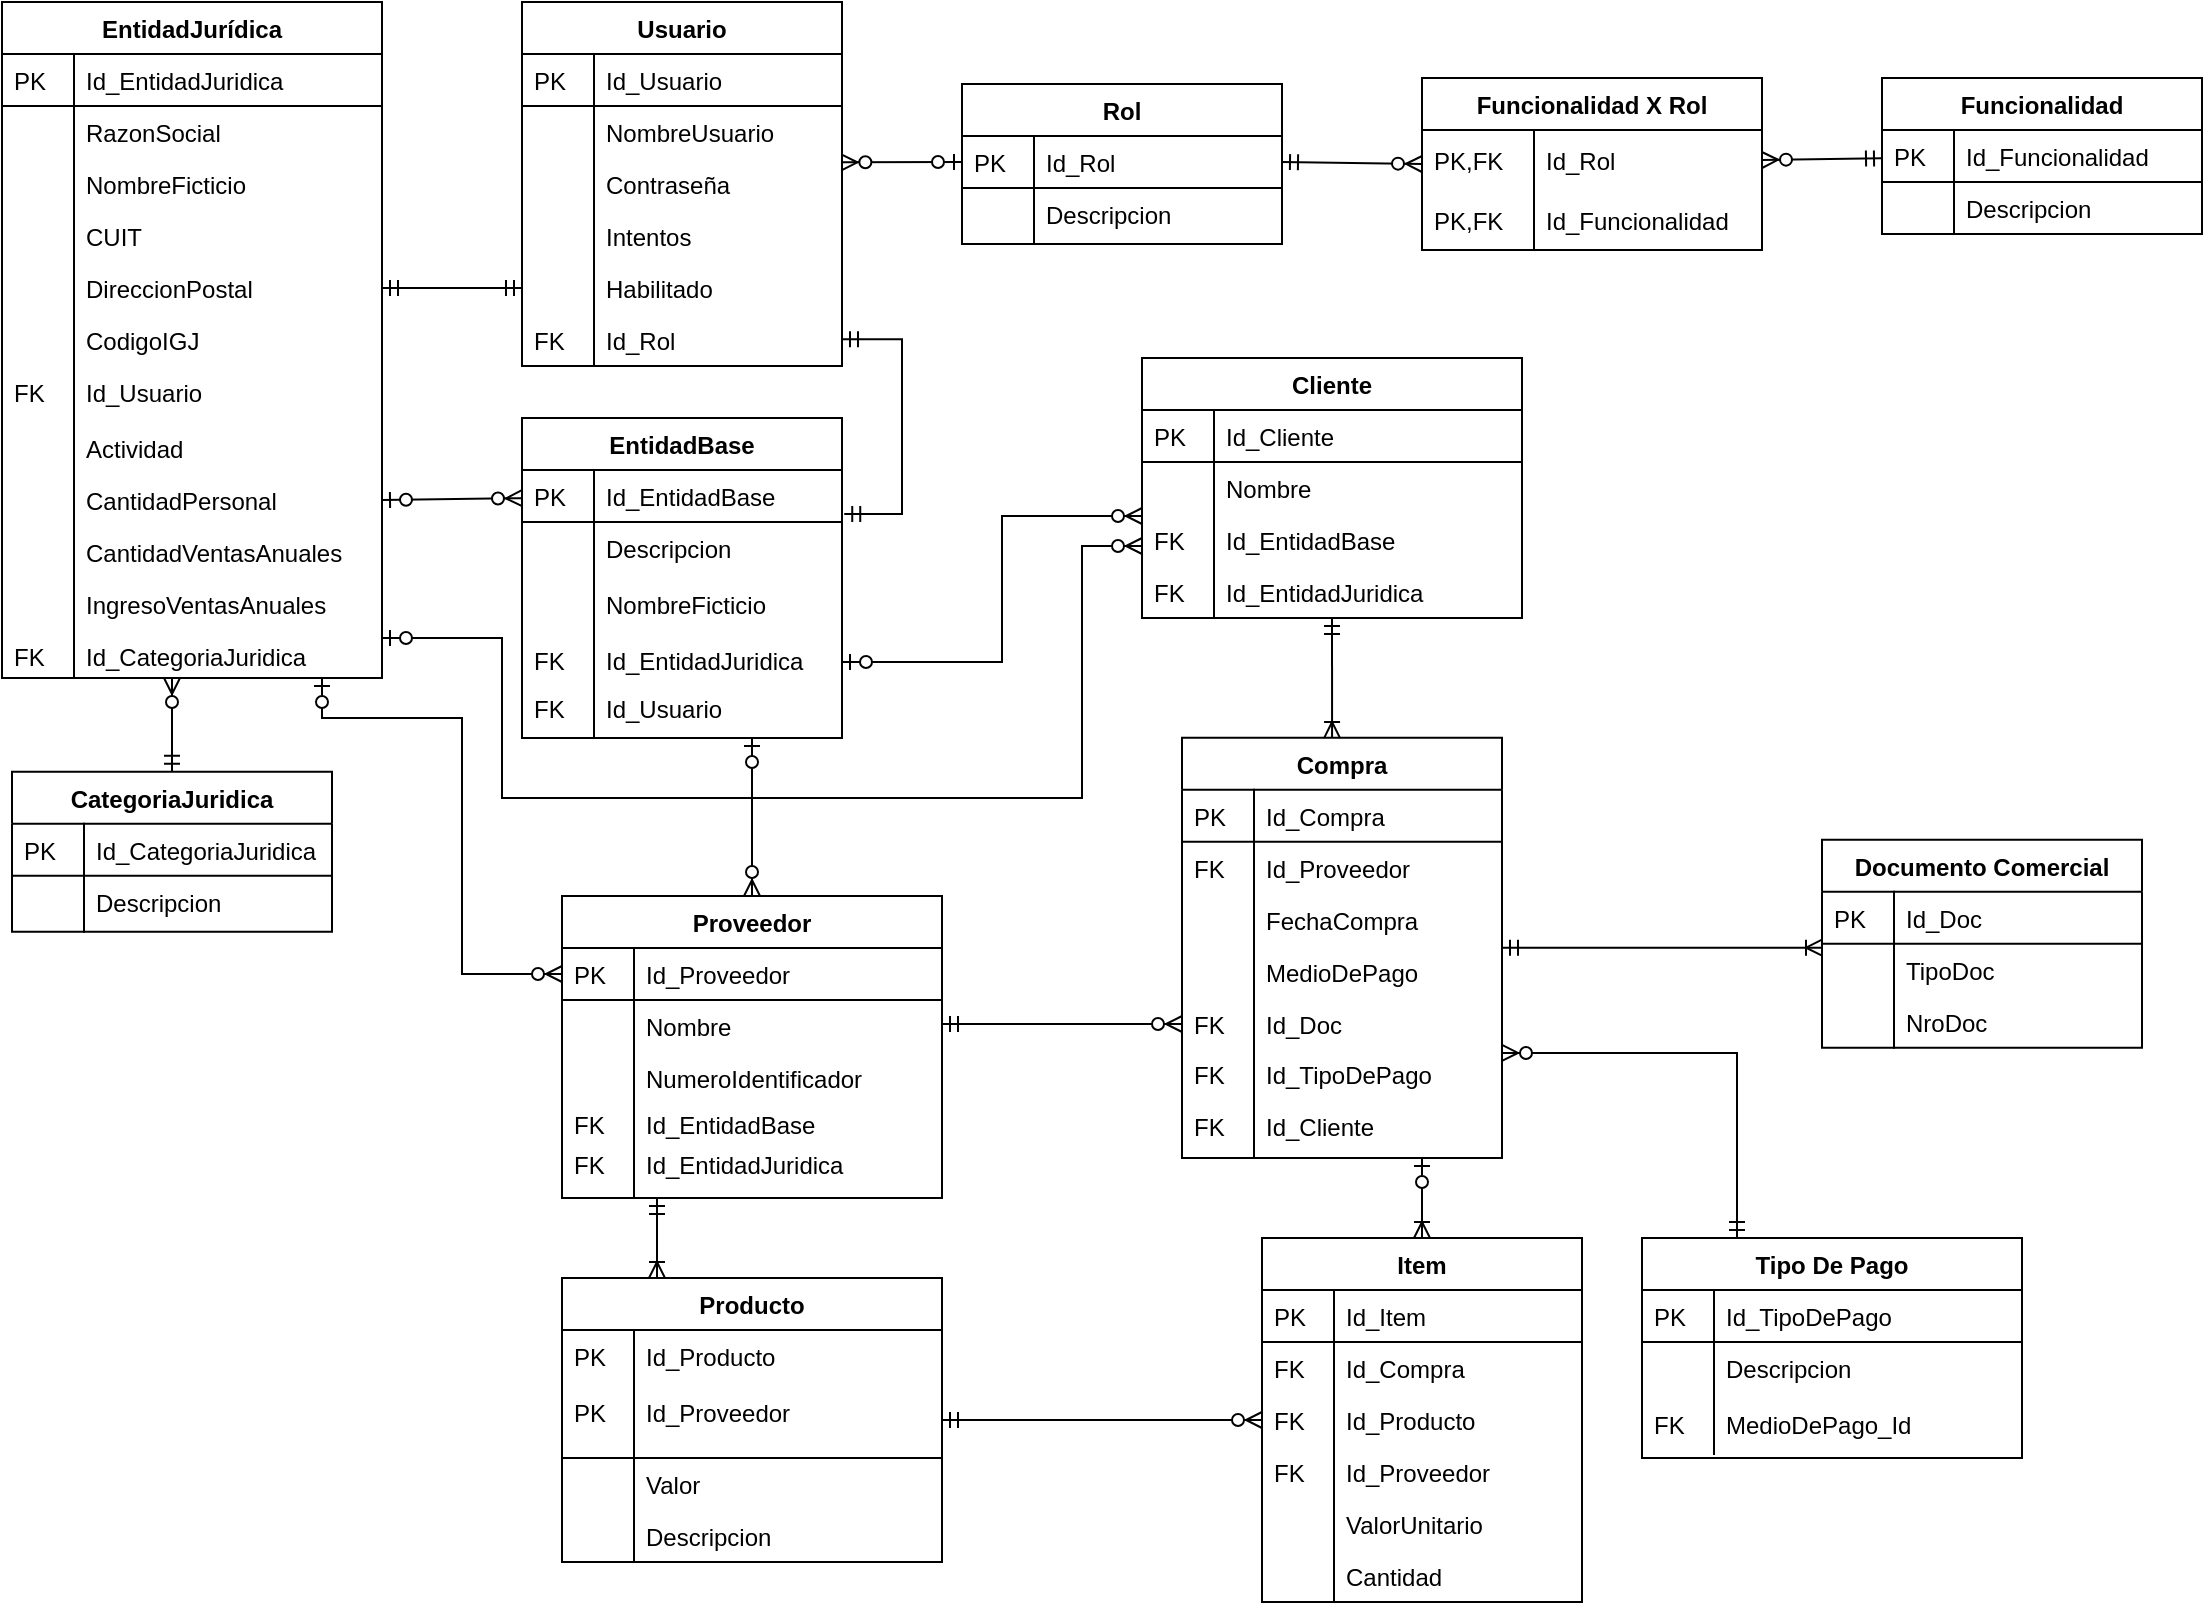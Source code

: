 <mxfile version="12.9.6" type="google"><diagram id="C5RBs43oDa-KdzZeNtuy" name="Page-1"><mxGraphModel dx="868" dy="482" grid="1" gridSize="10" guides="1" tooltips="1" connect="1" arrows="1" fold="1" page="1" pageScale="1" pageWidth="1169" pageHeight="827" math="0" shadow="0"><root><mxCell id="WIyWlLk6GJQsqaUBKTNV-0"/><mxCell id="WIyWlLk6GJQsqaUBKTNV-1" parent="WIyWlLk6GJQsqaUBKTNV-0"/><mxCell id="_6GjruqeIuglgr5425ht-16" style="edgeStyle=orthogonalEdgeStyle;rounded=0;orthogonalLoop=1;jettySize=auto;html=1;exitX=1;exitY=0.5;exitDx=0;exitDy=0;entryX=0;entryY=0.077;entryDx=0;entryDy=0;entryPerimeter=0;endArrow=ERoneToMany;endFill=0;startArrow=ERmandOne;startFill=0;" parent="WIyWlLk6GJQsqaUBKTNV-1" source="_6GjruqeIuglgr5425ht-4" target="zkfFHV4jXpPFQw0GAbJ--61" edge="1"><mxGeometry relative="1" as="geometry"/></mxCell><mxCell id="_6GjruqeIuglgr5425ht-58" style="rounded=0;orthogonalLoop=1;jettySize=auto;html=1;startArrow=ERoneToMany;startFill=0;endArrow=ERzeroToOne;endFill=1;entryX=0.75;entryY=1;entryDx=0;entryDy=0;" parent="WIyWlLk6GJQsqaUBKTNV-1" source="_6GjruqeIuglgr5425ht-43" target="_6GjruqeIuglgr5425ht-4" edge="1"><mxGeometry relative="1" as="geometry"><mxPoint x="445" y="497" as="sourcePoint"/><mxPoint x="810" y="600" as="targetPoint"/></mxGeometry></mxCell><mxCell id="_6GjruqeIuglgr5425ht-97" value="" style="endArrow=ERmandOne;html=1;endFill=0;startArrow=ERoneToMany;startFill=0;entryX=0.25;entryY=1;entryDx=0;entryDy=0;exitX=0.25;exitY=0;exitDx=0;exitDy=0;" parent="WIyWlLk6GJQsqaUBKTNV-1" edge="1" target="_6GjruqeIuglgr5425ht-19" source="_6GjruqeIuglgr5425ht-62"><mxGeometry width="50" height="50" relative="1" as="geometry"><mxPoint x="340" y="710" as="sourcePoint"/><mxPoint x="500" y="590" as="targetPoint"/></mxGeometry></mxCell><mxCell id="_6GjruqeIuglgr5425ht-99" value="" style="endArrow=ERmandOne;html=1;endFill=0;startArrow=ERzeroToMany;startFill=1;" parent="WIyWlLk6GJQsqaUBKTNV-1" source="_6GjruqeIuglgr5425ht-46" target="_6GjruqeIuglgr5425ht-62" edge="1"><mxGeometry width="50" height="50" relative="1" as="geometry"><mxPoint x="565" y="680" as="sourcePoint"/><mxPoint x="615" y="630" as="targetPoint"/></mxGeometry></mxCell><mxCell id="_6GjruqeIuglgr5425ht-146" value="EntidadJurídica" style="swimlane;fontStyle=1;childLayout=stackLayout;horizontal=1;startSize=26;horizontalStack=0;resizeParent=1;resizeLast=0;collapsible=1;marginBottom=0;rounded=0;shadow=0;strokeWidth=1;" parent="WIyWlLk6GJQsqaUBKTNV-1" vertex="1"><mxGeometry x="50" y="12" width="190" height="338" as="geometry"><mxRectangle x="260" y="80" width="160" height="26" as="alternateBounds"/></mxGeometry></mxCell><mxCell id="_6GjruqeIuglgr5425ht-147" value="Id_EntidadJuridica&#10;" style="shape=partialRectangle;top=0;left=0;right=0;bottom=1;align=left;verticalAlign=top;fillColor=none;spacingLeft=40;spacingRight=4;overflow=hidden;rotatable=0;points=[[0,0.5],[1,0.5]];portConstraint=eastwest;dropTarget=0;rounded=0;shadow=0;strokeWidth=1;fontStyle=0" parent="_6GjruqeIuglgr5425ht-146" vertex="1"><mxGeometry y="26" width="190" height="26" as="geometry"/></mxCell><mxCell id="_6GjruqeIuglgr5425ht-148" value="PK" style="shape=partialRectangle;top=0;left=0;bottom=0;fillColor=none;align=left;verticalAlign=top;spacingLeft=4;spacingRight=4;overflow=hidden;rotatable=0;points=[];portConstraint=eastwest;part=1;" parent="_6GjruqeIuglgr5425ht-147" vertex="1" connectable="0"><mxGeometry width="36" height="26" as="geometry"/></mxCell><mxCell id="_6GjruqeIuglgr5425ht-149" value="RazonSocial" style="shape=partialRectangle;top=0;left=0;right=0;bottom=0;align=left;verticalAlign=top;fillColor=none;spacingLeft=40;spacingRight=4;overflow=hidden;rotatable=0;points=[[0,0.5],[1,0.5]];portConstraint=eastwest;dropTarget=0;rounded=0;shadow=0;strokeWidth=1;" parent="_6GjruqeIuglgr5425ht-146" vertex="1"><mxGeometry y="52" width="190" height="26" as="geometry"/></mxCell><mxCell id="_6GjruqeIuglgr5425ht-150" value="" style="shape=partialRectangle;top=0;left=0;bottom=0;fillColor=none;align=left;verticalAlign=top;spacingLeft=4;spacingRight=4;overflow=hidden;rotatable=0;points=[];portConstraint=eastwest;part=1;" parent="_6GjruqeIuglgr5425ht-149" vertex="1" connectable="0"><mxGeometry width="36" height="26" as="geometry"/></mxCell><mxCell id="_6GjruqeIuglgr5425ht-151" value="NombreFicticio" style="shape=partialRectangle;top=0;left=0;right=0;bottom=0;align=left;verticalAlign=top;fillColor=none;spacingLeft=40;spacingRight=4;overflow=hidden;rotatable=0;points=[[0,0.5],[1,0.5]];portConstraint=eastwest;dropTarget=0;rounded=0;shadow=0;strokeWidth=1;" parent="_6GjruqeIuglgr5425ht-146" vertex="1"><mxGeometry y="78" width="190" height="26" as="geometry"/></mxCell><mxCell id="_6GjruqeIuglgr5425ht-152" value="" style="shape=partialRectangle;top=0;left=0;bottom=0;fillColor=none;align=left;verticalAlign=top;spacingLeft=4;spacingRight=4;overflow=hidden;rotatable=0;points=[];portConstraint=eastwest;part=1;" parent="_6GjruqeIuglgr5425ht-151" vertex="1" connectable="0"><mxGeometry width="36" height="26" as="geometry"/></mxCell><mxCell id="_6GjruqeIuglgr5425ht-153" value="CUIT" style="shape=partialRectangle;top=0;left=0;right=0;bottom=0;align=left;verticalAlign=top;fillColor=none;spacingLeft=40;spacingRight=4;overflow=hidden;rotatable=0;points=[[0,0.5],[1,0.5]];portConstraint=eastwest;dropTarget=0;rounded=0;shadow=0;strokeWidth=1;" parent="_6GjruqeIuglgr5425ht-146" vertex="1"><mxGeometry y="104" width="190" height="26" as="geometry"/></mxCell><mxCell id="_6GjruqeIuglgr5425ht-154" value="" style="shape=partialRectangle;top=0;left=0;bottom=0;fillColor=none;align=left;verticalAlign=top;spacingLeft=4;spacingRight=4;overflow=hidden;rotatable=0;points=[];portConstraint=eastwest;part=1;" parent="_6GjruqeIuglgr5425ht-153" vertex="1" connectable="0"><mxGeometry width="36" height="26" as="geometry"/></mxCell><mxCell id="_6GjruqeIuglgr5425ht-155" value="DireccionPostal" style="shape=partialRectangle;top=0;left=0;right=0;bottom=0;align=left;verticalAlign=top;fillColor=none;spacingLeft=40;spacingRight=4;overflow=hidden;rotatable=0;points=[[0,0.5],[1,0.5]];portConstraint=eastwest;dropTarget=0;rounded=0;shadow=0;strokeWidth=1;" parent="_6GjruqeIuglgr5425ht-146" vertex="1"><mxGeometry y="130" width="190" height="26" as="geometry"/></mxCell><mxCell id="_6GjruqeIuglgr5425ht-156" value="" style="shape=partialRectangle;top=0;left=0;bottom=0;fillColor=none;align=left;verticalAlign=top;spacingLeft=4;spacingRight=4;overflow=hidden;rotatable=0;points=[];portConstraint=eastwest;part=1;" parent="_6GjruqeIuglgr5425ht-155" vertex="1" connectable="0"><mxGeometry width="36" height="26" as="geometry"/></mxCell><mxCell id="_6GjruqeIuglgr5425ht-157" value="CodigoIGJ" style="shape=partialRectangle;top=0;left=0;right=0;bottom=0;align=left;verticalAlign=top;fillColor=none;spacingLeft=40;spacingRight=4;overflow=hidden;rotatable=0;points=[[0,0.5],[1,0.5]];portConstraint=eastwest;dropTarget=0;rounded=0;shadow=0;strokeWidth=1;" parent="_6GjruqeIuglgr5425ht-146" vertex="1"><mxGeometry y="156" width="190" height="26" as="geometry"/></mxCell><mxCell id="_6GjruqeIuglgr5425ht-158" value="" style="shape=partialRectangle;top=0;left=0;bottom=0;fillColor=none;align=left;verticalAlign=top;spacingLeft=4;spacingRight=4;overflow=hidden;rotatable=0;points=[];portConstraint=eastwest;part=1;" parent="_6GjruqeIuglgr5425ht-157" vertex="1" connectable="0"><mxGeometry width="36" height="26" as="geometry"/></mxCell><mxCell id="_6GjruqeIuglgr5425ht-206" value="Id_Usuario&#10;" style="shape=partialRectangle;top=0;left=0;right=0;bottom=0;align=left;verticalAlign=top;fillColor=none;spacingLeft=40;spacingRight=4;overflow=hidden;rotatable=0;points=[[0,0.5],[1,0.5]];portConstraint=eastwest;dropTarget=0;rounded=0;shadow=0;strokeWidth=1;" parent="_6GjruqeIuglgr5425ht-146" vertex="1"><mxGeometry y="182" width="190" height="28" as="geometry"/></mxCell><mxCell id="_6GjruqeIuglgr5425ht-207" value="FK" style="shape=partialRectangle;top=0;left=0;bottom=0;fillColor=none;align=left;verticalAlign=top;spacingLeft=4;spacingRight=4;overflow=hidden;rotatable=0;points=[];portConstraint=eastwest;part=1;" parent="_6GjruqeIuglgr5425ht-206" vertex="1" connectable="0"><mxGeometry width="36" height="28" as="geometry"/></mxCell><mxCell id="_6GjruqeIuglgr5425ht-232" value="Actividad" style="shape=partialRectangle;top=0;left=0;right=0;bottom=0;align=left;verticalAlign=top;fillColor=none;spacingLeft=40;spacingRight=4;overflow=hidden;rotatable=0;points=[[0,0.5],[1,0.5]];portConstraint=eastwest;dropTarget=0;rounded=0;shadow=0;strokeWidth=1;" parent="_6GjruqeIuglgr5425ht-146" vertex="1"><mxGeometry y="210" width="190" height="26" as="geometry"/></mxCell><mxCell id="_6GjruqeIuglgr5425ht-233" value="" style="shape=partialRectangle;top=0;left=0;bottom=0;fillColor=none;align=left;verticalAlign=top;spacingLeft=4;spacingRight=4;overflow=hidden;rotatable=0;points=[];portConstraint=eastwest;part=1;" parent="_6GjruqeIuglgr5425ht-232" vertex="1" connectable="0"><mxGeometry width="36" height="26" as="geometry"/></mxCell><mxCell id="_6GjruqeIuglgr5425ht-230" value="CantidadPersonal" style="shape=partialRectangle;top=0;left=0;right=0;bottom=0;align=left;verticalAlign=top;fillColor=none;spacingLeft=40;spacingRight=4;overflow=hidden;rotatable=0;points=[[0,0.5],[1,0.5]];portConstraint=eastwest;dropTarget=0;rounded=0;shadow=0;strokeWidth=1;" parent="_6GjruqeIuglgr5425ht-146" vertex="1"><mxGeometry y="236" width="190" height="26" as="geometry"/></mxCell><mxCell id="_6GjruqeIuglgr5425ht-231" value="" style="shape=partialRectangle;top=0;left=0;bottom=0;fillColor=none;align=left;verticalAlign=top;spacingLeft=4;spacingRight=4;overflow=hidden;rotatable=0;points=[];portConstraint=eastwest;part=1;" parent="_6GjruqeIuglgr5425ht-230" vertex="1" connectable="0"><mxGeometry width="36" height="26" as="geometry"/></mxCell><mxCell id="_6GjruqeIuglgr5425ht-198" value="CantidadVentasAnuales" style="shape=partialRectangle;top=0;left=0;right=0;bottom=0;align=left;verticalAlign=top;fillColor=none;spacingLeft=40;spacingRight=4;overflow=hidden;rotatable=0;points=[[0,0.5],[1,0.5]];portConstraint=eastwest;dropTarget=0;rounded=0;shadow=0;strokeWidth=1;" parent="_6GjruqeIuglgr5425ht-146" vertex="1"><mxGeometry y="262" width="190" height="26" as="geometry"/></mxCell><mxCell id="_6GjruqeIuglgr5425ht-199" value="" style="shape=partialRectangle;top=0;left=0;bottom=0;fillColor=none;align=left;verticalAlign=top;spacingLeft=4;spacingRight=4;overflow=hidden;rotatable=0;points=[];portConstraint=eastwest;part=1;" parent="_6GjruqeIuglgr5425ht-198" vertex="1" connectable="0"><mxGeometry width="36" height="26" as="geometry"/></mxCell><mxCell id="_6GjruqeIuglgr5425ht-180" value="Usuario" style="swimlane;fontStyle=1;childLayout=stackLayout;horizontal=1;startSize=26;horizontalStack=0;resizeParent=1;resizeLast=0;collapsible=1;marginBottom=0;rounded=0;shadow=0;strokeWidth=1;" parent="WIyWlLk6GJQsqaUBKTNV-1" vertex="1"><mxGeometry x="310" y="12" width="160" height="182" as="geometry"><mxRectangle x="260" y="80" width="160" height="26" as="alternateBounds"/></mxGeometry></mxCell><mxCell id="_6GjruqeIuglgr5425ht-181" value="Id_Usuario" style="shape=partialRectangle;top=0;left=0;right=0;bottom=1;align=left;verticalAlign=top;fillColor=none;spacingLeft=40;spacingRight=4;overflow=hidden;rotatable=0;points=[[0,0.5],[1,0.5]];portConstraint=eastwest;dropTarget=0;rounded=0;shadow=0;strokeWidth=1;fontStyle=0" parent="_6GjruqeIuglgr5425ht-180" vertex="1"><mxGeometry y="26" width="160" height="26" as="geometry"/></mxCell><mxCell id="_6GjruqeIuglgr5425ht-182" value="PK" style="shape=partialRectangle;top=0;left=0;bottom=0;fillColor=none;align=left;verticalAlign=top;spacingLeft=4;spacingRight=4;overflow=hidden;rotatable=0;points=[];portConstraint=eastwest;part=1;" parent="_6GjruqeIuglgr5425ht-181" vertex="1" connectable="0"><mxGeometry width="36" height="26" as="geometry"/></mxCell><mxCell id="_6GjruqeIuglgr5425ht-183" value="NombreUsuario" style="shape=partialRectangle;top=0;left=0;right=0;bottom=0;align=left;verticalAlign=top;fillColor=none;spacingLeft=40;spacingRight=4;overflow=hidden;rotatable=0;points=[[0,0.5],[1,0.5]];portConstraint=eastwest;dropTarget=0;rounded=0;shadow=0;strokeWidth=1;" parent="_6GjruqeIuglgr5425ht-180" vertex="1"><mxGeometry y="52" width="160" height="26" as="geometry"/></mxCell><mxCell id="_6GjruqeIuglgr5425ht-184" value="" style="shape=partialRectangle;top=0;left=0;bottom=0;fillColor=none;align=left;verticalAlign=top;spacingLeft=4;spacingRight=4;overflow=hidden;rotatable=0;points=[];portConstraint=eastwest;part=1;" parent="_6GjruqeIuglgr5425ht-183" vertex="1" connectable="0"><mxGeometry width="36" height="26" as="geometry"/></mxCell><mxCell id="_6GjruqeIuglgr5425ht-185" value="Contraseña" style="shape=partialRectangle;top=0;left=0;right=0;bottom=0;align=left;verticalAlign=top;fillColor=none;spacingLeft=40;spacingRight=4;overflow=hidden;rotatable=0;points=[[0,0.5],[1,0.5]];portConstraint=eastwest;dropTarget=0;rounded=0;shadow=0;strokeWidth=1;" parent="_6GjruqeIuglgr5425ht-180" vertex="1"><mxGeometry y="78" width="160" height="26" as="geometry"/></mxCell><mxCell id="_6GjruqeIuglgr5425ht-186" value="" style="shape=partialRectangle;top=0;left=0;bottom=0;fillColor=none;align=left;verticalAlign=top;spacingLeft=4;spacingRight=4;overflow=hidden;rotatable=0;points=[];portConstraint=eastwest;part=1;" parent="_6GjruqeIuglgr5425ht-185" vertex="1" connectable="0"><mxGeometry width="36" height="26" as="geometry"/></mxCell><mxCell id="_6GjruqeIuglgr5425ht-187" value="Intentos" style="shape=partialRectangle;top=0;left=0;right=0;bottom=0;align=left;verticalAlign=top;fillColor=none;spacingLeft=40;spacingRight=4;overflow=hidden;rotatable=0;points=[[0,0.5],[1,0.5]];portConstraint=eastwest;dropTarget=0;rounded=0;shadow=0;strokeWidth=1;" parent="_6GjruqeIuglgr5425ht-180" vertex="1"><mxGeometry y="104" width="160" height="26" as="geometry"/></mxCell><mxCell id="_6GjruqeIuglgr5425ht-188" value="" style="shape=partialRectangle;top=0;left=0;bottom=0;fillColor=none;align=left;verticalAlign=top;spacingLeft=4;spacingRight=4;overflow=hidden;rotatable=0;points=[];portConstraint=eastwest;part=1;" parent="_6GjruqeIuglgr5425ht-187" vertex="1" connectable="0"><mxGeometry width="36" height="26" as="geometry"/></mxCell><mxCell id="_6GjruqeIuglgr5425ht-189" value="Habilitado" style="shape=partialRectangle;top=0;left=0;right=0;bottom=0;align=left;verticalAlign=top;fillColor=none;spacingLeft=40;spacingRight=4;overflow=hidden;rotatable=0;points=[[0,0.5],[1,0.5]];portConstraint=eastwest;dropTarget=0;rounded=0;shadow=0;strokeWidth=1;" parent="_6GjruqeIuglgr5425ht-180" vertex="1"><mxGeometry y="130" width="160" height="26" as="geometry"/></mxCell><mxCell id="_6GjruqeIuglgr5425ht-190" value="" style="shape=partialRectangle;top=0;left=0;bottom=0;fillColor=none;align=left;verticalAlign=top;spacingLeft=4;spacingRight=4;overflow=hidden;rotatable=0;points=[];portConstraint=eastwest;part=1;" parent="_6GjruqeIuglgr5425ht-189" vertex="1" connectable="0"><mxGeometry width="36" height="26" as="geometry"/></mxCell><mxCell id="_6GjruqeIuglgr5425ht-243" value="Id_Rol" style="shape=partialRectangle;top=0;left=0;right=0;bottom=0;align=left;verticalAlign=top;fillColor=none;spacingLeft=40;spacingRight=4;overflow=hidden;rotatable=0;points=[[0,0.5],[1,0.5]];portConstraint=eastwest;dropTarget=0;rounded=0;shadow=0;strokeWidth=1;" parent="_6GjruqeIuglgr5425ht-180" vertex="1"><mxGeometry y="156" width="160" height="26" as="geometry"/></mxCell><mxCell id="_6GjruqeIuglgr5425ht-244" value="FK" style="shape=partialRectangle;top=0;left=0;bottom=0;fillColor=none;align=left;verticalAlign=top;spacingLeft=4;spacingRight=4;overflow=hidden;rotatable=0;points=[];portConstraint=eastwest;part=1;" parent="_6GjruqeIuglgr5425ht-243" vertex="1" connectable="0"><mxGeometry width="36" height="26" as="geometry"/></mxCell><mxCell id="_6GjruqeIuglgr5425ht-191" value="Rol" style="swimlane;fontStyle=1;childLayout=stackLayout;horizontal=1;startSize=26;horizontalStack=0;resizeParent=1;resizeLast=0;collapsible=1;marginBottom=0;rounded=0;shadow=0;strokeWidth=1;" parent="WIyWlLk6GJQsqaUBKTNV-1" vertex="1"><mxGeometry x="530" y="53" width="160" height="80" as="geometry"><mxRectangle x="260" y="80" width="160" height="26" as="alternateBounds"/></mxGeometry></mxCell><mxCell id="_6GjruqeIuglgr5425ht-192" value="Id_Rol" style="shape=partialRectangle;top=0;left=0;right=0;bottom=1;align=left;verticalAlign=top;fillColor=none;spacingLeft=40;spacingRight=4;overflow=hidden;rotatable=0;points=[[0,0.5],[1,0.5]];portConstraint=eastwest;dropTarget=0;rounded=0;shadow=0;strokeWidth=1;fontStyle=0" parent="_6GjruqeIuglgr5425ht-191" vertex="1"><mxGeometry y="26" width="160" height="26" as="geometry"/></mxCell><mxCell id="_6GjruqeIuglgr5425ht-193" value="PK" style="shape=partialRectangle;top=0;left=0;bottom=0;fillColor=none;align=left;verticalAlign=top;spacingLeft=4;spacingRight=4;overflow=hidden;rotatable=0;points=[];portConstraint=eastwest;part=1;" parent="_6GjruqeIuglgr5425ht-192" vertex="1" connectable="0"><mxGeometry width="36" height="26" as="geometry"/></mxCell><mxCell id="_6GjruqeIuglgr5425ht-194" value="Descripcion" style="shape=partialRectangle;top=0;left=0;right=0;bottom=0;align=left;verticalAlign=top;fillColor=none;spacingLeft=40;spacingRight=4;overflow=hidden;rotatable=0;points=[[0,0.5],[1,0.5]];portConstraint=eastwest;dropTarget=0;rounded=0;shadow=0;strokeWidth=1;" parent="_6GjruqeIuglgr5425ht-191" vertex="1"><mxGeometry y="52" width="160" height="28" as="geometry"/></mxCell><mxCell id="_6GjruqeIuglgr5425ht-195" value="" style="shape=partialRectangle;top=0;left=0;bottom=0;fillColor=none;align=left;verticalAlign=top;spacingLeft=4;spacingRight=4;overflow=hidden;rotatable=0;points=[];portConstraint=eastwest;part=1;" parent="_6GjruqeIuglgr5425ht-194" vertex="1" connectable="0"><mxGeometry width="36" height="28" as="geometry"/></mxCell><mxCell id="O4IT76FKAfASse-jDnpX-39" value="Cliente" style="swimlane;fontStyle=1;childLayout=stackLayout;horizontal=1;startSize=26;horizontalStack=0;resizeParent=1;resizeLast=0;collapsible=1;marginBottom=0;rounded=0;shadow=0;strokeWidth=1;" vertex="1" parent="WIyWlLk6GJQsqaUBKTNV-1"><mxGeometry x="620" y="190" width="190" height="130" as="geometry"><mxRectangle x="260" y="80" width="160" height="26" as="alternateBounds"/></mxGeometry></mxCell><mxCell id="O4IT76FKAfASse-jDnpX-40" value="Id_Cliente&#10;" style="shape=partialRectangle;top=0;left=0;right=0;bottom=1;align=left;verticalAlign=top;fillColor=none;spacingLeft=40;spacingRight=4;overflow=hidden;rotatable=0;points=[[0,0.5],[1,0.5]];portConstraint=eastwest;dropTarget=0;rounded=0;shadow=0;strokeWidth=1;fontStyle=0" vertex="1" parent="O4IT76FKAfASse-jDnpX-39"><mxGeometry y="26" width="190" height="26" as="geometry"/></mxCell><mxCell id="O4IT76FKAfASse-jDnpX-41" value="PK" style="shape=partialRectangle;top=0;left=0;bottom=0;fillColor=none;align=left;verticalAlign=top;spacingLeft=4;spacingRight=4;overflow=hidden;rotatable=0;points=[];portConstraint=eastwest;part=1;" vertex="1" connectable="0" parent="O4IT76FKAfASse-jDnpX-40"><mxGeometry width="36" height="26" as="geometry"/></mxCell><mxCell id="O4IT76FKAfASse-jDnpX-42" value="Nombre" style="shape=partialRectangle;top=0;left=0;right=0;bottom=0;align=left;verticalAlign=top;fillColor=none;spacingLeft=40;spacingRight=4;overflow=hidden;rotatable=0;points=[[0,0.5],[1,0.5]];portConstraint=eastwest;dropTarget=0;rounded=0;shadow=0;strokeWidth=1;" vertex="1" parent="O4IT76FKAfASse-jDnpX-39"><mxGeometry y="52" width="190" height="26" as="geometry"/></mxCell><mxCell id="O4IT76FKAfASse-jDnpX-43" value="" style="shape=partialRectangle;top=0;left=0;bottom=0;fillColor=none;align=left;verticalAlign=top;spacingLeft=4;spacingRight=4;overflow=hidden;rotatable=0;points=[];portConstraint=eastwest;part=1;" vertex="1" connectable="0" parent="O4IT76FKAfASse-jDnpX-42"><mxGeometry width="36" height="26" as="geometry"/></mxCell><mxCell id="_6GjruqeIuglgr5425ht-127" value="Id_TipoDePago" style="shape=partialRectangle;top=0;left=0;right=0;bottom=0;align=left;verticalAlign=top;fillColor=none;spacingLeft=40;spacingRight=4;overflow=hidden;rotatable=0;points=[[0,0.5],[1,0.5]];portConstraint=eastwest;dropTarget=0;rounded=0;shadow=0;strokeWidth=1;" parent="WIyWlLk6GJQsqaUBKTNV-1" vertex="1"><mxGeometry x="640" y="534.84" width="160" height="26" as="geometry"/></mxCell><mxCell id="_6GjruqeIuglgr5425ht-128" value="FK" style="shape=partialRectangle;top=0;left=0;bottom=0;fillColor=none;align=left;verticalAlign=top;spacingLeft=4;spacingRight=4;overflow=hidden;rotatable=0;points=[];portConstraint=eastwest;part=1;" parent="_6GjruqeIuglgr5425ht-127" vertex="1" connectable="0"><mxGeometry width="36" height="26" as="geometry"/></mxCell><mxCell id="_6GjruqeIuglgr5425ht-250" value="Funcionalidad X Rol" style="swimlane;fontStyle=1;childLayout=stackLayout;horizontal=1;startSize=26;horizontalStack=0;resizeParent=1;resizeParentMax=0;resizeLast=0;collapsible=1;marginBottom=0;swimlaneFillColor=#ffffff;align=center;fontSize=12;" parent="WIyWlLk6GJQsqaUBKTNV-1" vertex="1"><mxGeometry x="760" y="50" width="170" height="86" as="geometry"/></mxCell><mxCell id="_6GjruqeIuglgr5425ht-251" value="Id_Rol" style="shape=partialRectangle;top=0;left=0;right=0;bottom=0;align=left;verticalAlign=middle;fillColor=none;spacingLeft=60;spacingRight=4;overflow=hidden;rotatable=0;points=[[0,0.5],[1,0.5]];portConstraint=eastwest;dropTarget=0;fontStyle=0;fontSize=12;" parent="_6GjruqeIuglgr5425ht-250" vertex="1"><mxGeometry y="26" width="170" height="30" as="geometry"/></mxCell><mxCell id="_6GjruqeIuglgr5425ht-252" value="PK,FK" style="shape=partialRectangle;fontStyle=0;top=0;left=0;bottom=0;fillColor=none;align=left;verticalAlign=middle;spacingLeft=4;spacingRight=4;overflow=hidden;rotatable=0;points=[];portConstraint=eastwest;part=1;fontSize=12;" parent="_6GjruqeIuglgr5425ht-251" vertex="1" connectable="0"><mxGeometry width="56" height="30" as="geometry"/></mxCell><mxCell id="_6GjruqeIuglgr5425ht-253" value="Id_Funcionalidad" style="shape=partialRectangle;top=0;left=0;right=0;bottom=1;align=left;verticalAlign=middle;fillColor=none;spacingLeft=60;spacingRight=4;overflow=hidden;rotatable=0;points=[[0,0.5],[1,0.5]];portConstraint=eastwest;dropTarget=0;fontStyle=0;fontSize=12;" parent="_6GjruqeIuglgr5425ht-250" vertex="1"><mxGeometry y="56" width="170" height="30" as="geometry"/></mxCell><mxCell id="_6GjruqeIuglgr5425ht-254" value="PK,FK" style="shape=partialRectangle;fontStyle=0;top=0;left=0;bottom=0;fillColor=none;align=left;verticalAlign=middle;spacingLeft=4;spacingRight=4;overflow=hidden;rotatable=0;points=[];portConstraint=eastwest;part=1;fontSize=12;" parent="_6GjruqeIuglgr5425ht-253" vertex="1" connectable="0"><mxGeometry width="56" height="30" as="geometry"/></mxCell><mxCell id="_6GjruqeIuglgr5425ht-237" value="Funcionalidad" style="swimlane;fontStyle=1;childLayout=stackLayout;horizontal=1;startSize=26;horizontalStack=0;resizeParent=1;resizeLast=0;collapsible=1;marginBottom=0;rounded=0;shadow=0;strokeWidth=1;" parent="WIyWlLk6GJQsqaUBKTNV-1" vertex="1"><mxGeometry x="990" y="50" width="160" height="78" as="geometry"><mxRectangle x="970" y="60" width="160" height="26" as="alternateBounds"/></mxGeometry></mxCell><mxCell id="_6GjruqeIuglgr5425ht-238" value="Id_Funcionalidad" style="shape=partialRectangle;top=0;left=0;right=0;bottom=1;align=left;verticalAlign=top;fillColor=none;spacingLeft=40;spacingRight=4;overflow=hidden;rotatable=0;points=[[0,0.5],[1,0.5]];portConstraint=eastwest;dropTarget=0;rounded=0;shadow=0;strokeWidth=1;fontStyle=0" parent="_6GjruqeIuglgr5425ht-237" vertex="1"><mxGeometry y="26" width="160" height="26" as="geometry"/></mxCell><mxCell id="_6GjruqeIuglgr5425ht-239" value="PK" style="shape=partialRectangle;top=0;left=0;bottom=0;fillColor=none;align=left;verticalAlign=top;spacingLeft=4;spacingRight=4;overflow=hidden;rotatable=0;points=[];portConstraint=eastwest;part=1;" parent="_6GjruqeIuglgr5425ht-238" vertex="1" connectable="0"><mxGeometry width="36" height="26" as="geometry"/></mxCell><mxCell id="_6GjruqeIuglgr5425ht-240" value="Descripcion" style="shape=partialRectangle;top=0;left=0;right=0;bottom=0;align=left;verticalAlign=top;fillColor=none;spacingLeft=40;spacingRight=4;overflow=hidden;rotatable=0;points=[[0,0.5],[1,0.5]];portConstraint=eastwest;dropTarget=0;rounded=0;shadow=0;strokeWidth=1;" parent="_6GjruqeIuglgr5425ht-237" vertex="1"><mxGeometry y="52" width="160" height="26" as="geometry"/></mxCell><mxCell id="_6GjruqeIuglgr5425ht-241" value="" style="shape=partialRectangle;top=0;left=0;bottom=0;fillColor=none;align=left;verticalAlign=top;spacingLeft=4;spacingRight=4;overflow=hidden;rotatable=0;points=[];portConstraint=eastwest;part=1;" parent="_6GjruqeIuglgr5425ht-240" vertex="1" connectable="0"><mxGeometry width="36" height="26" as="geometry"/></mxCell><mxCell id="_6GjruqeIuglgr5425ht-208" value="" style="endArrow=ERmandOne;html=1;rounded=0;entryX=0;entryY=0.5;entryDx=0;entryDy=0;endFill=0;startArrow=ERmandOne;startFill=0;" parent="WIyWlLk6GJQsqaUBKTNV-1" source="_6GjruqeIuglgr5425ht-155" target="_6GjruqeIuglgr5425ht-189" edge="1"><mxGeometry relative="1" as="geometry"><mxPoint x="170" y="140" as="sourcePoint"/><mxPoint x="330" y="140" as="targetPoint"/></mxGeometry></mxCell><mxCell id="_6GjruqeIuglgr5425ht-242" style="rounded=0;orthogonalLoop=1;jettySize=auto;html=1;exitX=0.998;exitY=0.083;exitDx=0;exitDy=0;startArrow=ERzeroToMany;startFill=1;endArrow=ERzeroToOne;endFill=1;entryX=0;entryY=0.5;entryDx=0;entryDy=0;exitPerimeter=0;" parent="WIyWlLk6GJQsqaUBKTNV-1" source="_6GjruqeIuglgr5425ht-185" target="_6GjruqeIuglgr5425ht-192" edge="1"><mxGeometry relative="1" as="geometry"><mxPoint x="580" y="103" as="targetPoint"/></mxGeometry></mxCell><mxCell id="_6GjruqeIuglgr5425ht-257" value="" style="endArrow=ERzeroToMany;html=1;rounded=0;fontSize=12;exitX=1;exitY=0.5;exitDx=0;exitDy=0;entryX=0;entryY=0.5;entryDx=0;entryDy=0;endFill=1;startArrow=ERmandOne;startFill=0;" parent="WIyWlLk6GJQsqaUBKTNV-1" source="_6GjruqeIuglgr5425ht-192" target="_6GjruqeIuglgr5425ht-250" edge="1"><mxGeometry relative="1" as="geometry"><mxPoint x="670" y="150" as="sourcePoint"/><mxPoint x="830" y="150" as="targetPoint"/></mxGeometry></mxCell><mxCell id="_6GjruqeIuglgr5425ht-258" value="" style="endArrow=ERzeroToMany;html=1;rounded=0;fontSize=12;entryX=1;entryY=0.5;entryDx=0;entryDy=0;endFill=1;startArrow=ERmandOne;startFill=0;" parent="WIyWlLk6GJQsqaUBKTNV-1" source="_6GjruqeIuglgr5425ht-238" target="_6GjruqeIuglgr5425ht-251" edge="1"><mxGeometry relative="1" as="geometry"><mxPoint x="700" y="102" as="sourcePoint"/><mxPoint x="770" y="103" as="targetPoint"/></mxGeometry></mxCell><mxCell id="_6GjruqeIuglgr5425ht-259" value="Id_Cliente" style="shape=partialRectangle;top=0;left=0;right=0;bottom=0;align=left;verticalAlign=top;fillColor=none;spacingLeft=40;spacingRight=4;overflow=hidden;rotatable=0;points=[[0,0.5],[1,0.5]];portConstraint=eastwest;dropTarget=0;rounded=0;shadow=0;strokeWidth=1;" parent="WIyWlLk6GJQsqaUBKTNV-1" vertex="1"><mxGeometry x="640" y="560.84" width="160" height="29.16" as="geometry"/></mxCell><mxCell id="_6GjruqeIuglgr5425ht-260" value="FK" style="shape=partialRectangle;top=0;left=0;bottom=0;fillColor=none;align=left;verticalAlign=top;spacingLeft=4;spacingRight=4;overflow=hidden;rotatable=0;points=[];portConstraint=eastwest;part=1;" parent="_6GjruqeIuglgr5425ht-259" vertex="1" connectable="0"><mxGeometry width="36" height="29.16" as="geometry"/></mxCell><mxCell id="4kYs0V12_Q5wVsvB1v7x-1" style="edgeStyle=orthogonalEdgeStyle;rounded=0;orthogonalLoop=1;jettySize=auto;html=1;endArrow=ERzeroToMany;endFill=1;startArrow=ERmandOne;startFill=0;" parent="WIyWlLk6GJQsqaUBKTNV-1" source="_6GjruqeIuglgr5425ht-19" edge="1" target="_6GjruqeIuglgr5425ht-30"><mxGeometry relative="1" as="geometry"><mxPoint x="720" y="590" as="targetPoint"/><Array as="points"><mxPoint x="600" y="523"/><mxPoint x="600" y="523"/></Array></mxGeometry></mxCell><mxCell id="4kYs0V12_Q5wVsvB1v7x-3" value="IngresoVentasAnuales" style="shape=partialRectangle;top=0;left=0;right=0;bottom=0;align=left;verticalAlign=top;fillColor=none;spacingLeft=40;spacingRight=4;overflow=hidden;rotatable=0;points=[[0,0.5],[1,0.5]];portConstraint=eastwest;dropTarget=0;rounded=0;shadow=0;strokeWidth=1;" parent="WIyWlLk6GJQsqaUBKTNV-1" vertex="1"><mxGeometry x="50" y="300" width="190" height="26" as="geometry"/></mxCell><mxCell id="4kYs0V12_Q5wVsvB1v7x-4" value="" style="shape=partialRectangle;top=0;left=0;bottom=0;fillColor=none;align=left;verticalAlign=top;spacingLeft=4;spacingRight=4;overflow=hidden;rotatable=0;points=[];portConstraint=eastwest;part=1;" parent="4kYs0V12_Q5wVsvB1v7x-3" vertex="1" connectable="0"><mxGeometry width="36" height="26" as="geometry"/></mxCell><mxCell id="4kYs0V12_Q5wVsvB1v7x-16" value="Id_CategoriaJuridica" style="shape=partialRectangle;top=0;left=0;right=0;bottom=0;align=left;verticalAlign=top;fillColor=none;spacingLeft=40;spacingRight=4;overflow=hidden;rotatable=0;points=[[0,0.5],[1,0.5]];portConstraint=eastwest;dropTarget=0;rounded=0;shadow=0;strokeWidth=1;" parent="WIyWlLk6GJQsqaUBKTNV-1" vertex="1"><mxGeometry x="50" y="326" width="170" height="24" as="geometry"/></mxCell><mxCell id="4kYs0V12_Q5wVsvB1v7x-17" value="FK" style="shape=partialRectangle;top=0;left=0;bottom=0;fillColor=none;align=left;verticalAlign=top;spacingLeft=4;spacingRight=4;overflow=hidden;rotatable=0;points=[];portConstraint=eastwest;part=1;" parent="4kYs0V12_Q5wVsvB1v7x-16" vertex="1" connectable="0"><mxGeometry width="36" height="24" as="geometry"/></mxCell><mxCell id="O4IT76FKAfASse-jDnpX-6" value="EntidadBase" style="swimlane;fontStyle=1;childLayout=stackLayout;horizontal=1;startSize=26;horizontalStack=0;resizeParent=1;resizeLast=0;collapsible=1;marginBottom=0;rounded=0;shadow=0;strokeWidth=1;" vertex="1" parent="WIyWlLk6GJQsqaUBKTNV-1"><mxGeometry x="310" y="220" width="160" height="160" as="geometry"><mxRectangle x="260" y="80" width="160" height="26" as="alternateBounds"/></mxGeometry></mxCell><mxCell id="O4IT76FKAfASse-jDnpX-7" value="Id_EntidadBase" style="shape=partialRectangle;top=0;left=0;right=0;bottom=1;align=left;verticalAlign=top;fillColor=none;spacingLeft=40;spacingRight=4;overflow=hidden;rotatable=0;points=[[0,0.5],[1,0.5]];portConstraint=eastwest;dropTarget=0;rounded=0;shadow=0;strokeWidth=1;fontStyle=0" vertex="1" parent="O4IT76FKAfASse-jDnpX-6"><mxGeometry y="26" width="160" height="26" as="geometry"/></mxCell><mxCell id="O4IT76FKAfASse-jDnpX-8" value="PK" style="shape=partialRectangle;top=0;left=0;bottom=0;fillColor=none;align=left;verticalAlign=top;spacingLeft=4;spacingRight=4;overflow=hidden;rotatable=0;points=[];portConstraint=eastwest;part=1;" vertex="1" connectable="0" parent="O4IT76FKAfASse-jDnpX-7"><mxGeometry width="36" height="26" as="geometry"/></mxCell><mxCell id="O4IT76FKAfASse-jDnpX-9" value="Descripcion" style="shape=partialRectangle;top=0;left=0;right=0;bottom=0;align=left;verticalAlign=top;fillColor=none;spacingLeft=40;spacingRight=4;overflow=hidden;rotatable=0;points=[[0,0.5],[1,0.5]];portConstraint=eastwest;dropTarget=0;rounded=0;shadow=0;strokeWidth=1;" vertex="1" parent="O4IT76FKAfASse-jDnpX-6"><mxGeometry y="52" width="160" height="28" as="geometry"/></mxCell><mxCell id="O4IT76FKAfASse-jDnpX-10" value="" style="shape=partialRectangle;top=0;left=0;bottom=0;fillColor=none;align=left;verticalAlign=top;spacingLeft=4;spacingRight=4;overflow=hidden;rotatable=0;points=[];portConstraint=eastwest;part=1;" vertex="1" connectable="0" parent="O4IT76FKAfASse-jDnpX-9"><mxGeometry width="36" height="28" as="geometry"/></mxCell><mxCell id="O4IT76FKAfASse-jDnpX-11" value="NombreFicticio" style="shape=partialRectangle;top=0;left=0;right=0;bottom=0;align=left;verticalAlign=top;fillColor=none;spacingLeft=40;spacingRight=4;overflow=hidden;rotatable=0;points=[[0,0.5],[1,0.5]];portConstraint=eastwest;dropTarget=0;rounded=0;shadow=0;strokeWidth=1;" vertex="1" parent="O4IT76FKAfASse-jDnpX-6"><mxGeometry y="80" width="160" height="28" as="geometry"/></mxCell><mxCell id="O4IT76FKAfASse-jDnpX-12" value="" style="shape=partialRectangle;top=0;left=0;bottom=0;fillColor=none;align=left;verticalAlign=top;spacingLeft=4;spacingRight=4;overflow=hidden;rotatable=0;points=[];portConstraint=eastwest;part=1;" vertex="1" connectable="0" parent="O4IT76FKAfASse-jDnpX-11"><mxGeometry width="36" height="28" as="geometry"/></mxCell><mxCell id="O4IT76FKAfASse-jDnpX-13" value="Id_EntidadJuridica" style="shape=partialRectangle;top=0;left=0;right=0;bottom=0;align=left;verticalAlign=top;fillColor=none;spacingLeft=40;spacingRight=4;overflow=hidden;rotatable=0;points=[[0,0.5],[1,0.5]];portConstraint=eastwest;dropTarget=0;rounded=0;shadow=0;strokeWidth=1;" vertex="1" parent="O4IT76FKAfASse-jDnpX-6"><mxGeometry y="108" width="160" height="28" as="geometry"/></mxCell><mxCell id="O4IT76FKAfASse-jDnpX-14" value="FK" style="shape=partialRectangle;top=0;left=0;bottom=0;fillColor=none;align=left;verticalAlign=top;spacingLeft=4;spacingRight=4;overflow=hidden;rotatable=0;points=[];portConstraint=eastwest;part=1;" vertex="1" connectable="0" parent="O4IT76FKAfASse-jDnpX-13"><mxGeometry width="36" height="28" as="geometry"/></mxCell><mxCell id="O4IT76FKAfASse-jDnpX-0" style="edgeStyle=orthogonalEdgeStyle;rounded=0;orthogonalLoop=1;jettySize=auto;html=1;endArrow=ERzeroToMany;endFill=1;startArrow=ERmandOne;startFill=0;entryX=1;entryY=0.75;entryDx=0;entryDy=0;exitX=0.25;exitY=0;exitDx=0;exitDy=0;" edge="1" parent="WIyWlLk6GJQsqaUBKTNV-1" source="_6GjruqeIuglgr5425ht-113" target="_6GjruqeIuglgr5425ht-4"><mxGeometry relative="1" as="geometry"><mxPoint x="989.97" y="599.0" as="targetPoint"/><mxPoint x="930" y="730" as="sourcePoint"/><Array as="points"><mxPoint x="918" y="537"/></Array></mxGeometry></mxCell><mxCell id="O4IT76FKAfASse-jDnpX-15" value="" style="endArrow=ERzeroToMany;html=1;exitX=1;exitY=0.5;exitDx=0;exitDy=0;startArrow=ERzeroToOne;startFill=1;endFill=1;" edge="1" parent="WIyWlLk6GJQsqaUBKTNV-1" source="_6GjruqeIuglgr5425ht-230" target="O4IT76FKAfASse-jDnpX-7"><mxGeometry width="50" height="50" relative="1" as="geometry"><mxPoint x="320" y="270" as="sourcePoint"/><mxPoint x="370" y="220" as="targetPoint"/></mxGeometry></mxCell><mxCell id="O4IT76FKAfASse-jDnpX-16" value="Id_Usuario&#10;" style="shape=partialRectangle;top=0;left=0;right=0;bottom=0;align=left;verticalAlign=top;fillColor=none;spacingLeft=40;spacingRight=4;overflow=hidden;rotatable=0;points=[[0,0.5],[1,0.5]];portConstraint=eastwest;dropTarget=0;rounded=0;shadow=0;strokeWidth=1;" vertex="1" parent="WIyWlLk6GJQsqaUBKTNV-1"><mxGeometry x="310" y="352" width="160" height="28" as="geometry"/></mxCell><mxCell id="O4IT76FKAfASse-jDnpX-17" value="FK" style="shape=partialRectangle;top=0;left=0;bottom=0;fillColor=none;align=left;verticalAlign=top;spacingLeft=4;spacingRight=4;overflow=hidden;rotatable=0;points=[];portConstraint=eastwest;part=1;" vertex="1" connectable="0" parent="O4IT76FKAfASse-jDnpX-16"><mxGeometry width="36" height="28" as="geometry"/></mxCell><mxCell id="O4IT76FKAfASse-jDnpX-18" value="" style="endArrow=ERmandOne;html=1;rounded=0;endFill=0;startArrow=ERmandOne;startFill=0;edgeStyle=orthogonalEdgeStyle;entryX=1.007;entryY=0.846;entryDx=0;entryDy=0;entryPerimeter=0;" edge="1" parent="WIyWlLk6GJQsqaUBKTNV-1" target="O4IT76FKAfASse-jDnpX-7"><mxGeometry relative="1" as="geometry"><mxPoint x="470" y="180.58" as="sourcePoint"/><mxPoint x="530" y="240" as="targetPoint"/><Array as="points"><mxPoint x="500" y="181"/><mxPoint x="500" y="268"/></Array></mxGeometry></mxCell><mxCell id="O4IT76FKAfASse-jDnpX-24" value="" style="endArrow=ERzeroToMany;html=1;startArrow=ERmandOne;startFill=0;endFill=1;" edge="1" parent="WIyWlLk6GJQsqaUBKTNV-1" source="O4IT76FKAfASse-jDnpX-19" target="4kYs0V12_Q5wVsvB1v7x-16"><mxGeometry width="50" height="50" relative="1" as="geometry"><mxPoint x="270" y="460" as="sourcePoint"/><mxPoint x="320" y="410" as="targetPoint"/></mxGeometry></mxCell><mxCell id="O4IT76FKAfASse-jDnpX-19" value="CategoriaJuridica" style="swimlane;fontStyle=1;childLayout=stackLayout;horizontal=1;startSize=26;horizontalStack=0;resizeParent=1;resizeLast=0;collapsible=1;marginBottom=0;rounded=0;shadow=0;strokeWidth=1;" vertex="1" parent="WIyWlLk6GJQsqaUBKTNV-1"><mxGeometry x="55" y="396.84" width="160" height="80" as="geometry"><mxRectangle x="260" y="80" width="160" height="26" as="alternateBounds"/></mxGeometry></mxCell><mxCell id="O4IT76FKAfASse-jDnpX-20" value="Id_CategoriaJuridica" style="shape=partialRectangle;top=0;left=0;right=0;bottom=1;align=left;verticalAlign=top;fillColor=none;spacingLeft=40;spacingRight=4;overflow=hidden;rotatable=0;points=[[0,0.5],[1,0.5]];portConstraint=eastwest;dropTarget=0;rounded=0;shadow=0;strokeWidth=1;fontStyle=0" vertex="1" parent="O4IT76FKAfASse-jDnpX-19"><mxGeometry y="26" width="160" height="26" as="geometry"/></mxCell><mxCell id="O4IT76FKAfASse-jDnpX-21" value="PK" style="shape=partialRectangle;top=0;left=0;bottom=0;fillColor=none;align=left;verticalAlign=top;spacingLeft=4;spacingRight=4;overflow=hidden;rotatable=0;points=[];portConstraint=eastwest;part=1;" vertex="1" connectable="0" parent="O4IT76FKAfASse-jDnpX-20"><mxGeometry width="36" height="26" as="geometry"/></mxCell><mxCell id="O4IT76FKAfASse-jDnpX-22" value="Descripcion" style="shape=partialRectangle;top=0;left=0;right=0;bottom=0;align=left;verticalAlign=top;fillColor=none;spacingLeft=40;spacingRight=4;overflow=hidden;rotatable=0;points=[[0,0.5],[1,0.5]];portConstraint=eastwest;dropTarget=0;rounded=0;shadow=0;strokeWidth=1;" vertex="1" parent="O4IT76FKAfASse-jDnpX-19"><mxGeometry y="52" width="160" height="28" as="geometry"/></mxCell><mxCell id="O4IT76FKAfASse-jDnpX-23" value="" style="shape=partialRectangle;top=0;left=0;bottom=0;fillColor=none;align=left;verticalAlign=top;spacingLeft=4;spacingRight=4;overflow=hidden;rotatable=0;points=[];portConstraint=eastwest;part=1;" vertex="1" connectable="0" parent="O4IT76FKAfASse-jDnpX-22"><mxGeometry width="36" height="28" as="geometry"/></mxCell><mxCell id="O4IT76FKAfASse-jDnpX-26" style="edgeStyle=orthogonalEdgeStyle;rounded=0;orthogonalLoop=1;jettySize=auto;html=1;endArrow=ERzeroToMany;endFill=1;startArrow=ERzeroToOne;startFill=1;entryX=0;entryY=0.5;entryDx=0;entryDy=0;" edge="1" parent="WIyWlLk6GJQsqaUBKTNV-1" target="_6GjruqeIuglgr5425ht-20"><mxGeometry relative="1" as="geometry"><mxPoint x="478" y="532" as="targetPoint"/><mxPoint x="210" y="350.0" as="sourcePoint"/><Array as="points"><mxPoint x="210" y="370"/><mxPoint x="280" y="370"/><mxPoint x="280" y="498"/></Array></mxGeometry></mxCell><mxCell id="O4IT76FKAfASse-jDnpX-27" value="Id_EntidadBase" style="shape=partialRectangle;top=0;left=0;right=0;bottom=0;align=left;verticalAlign=top;fillColor=none;spacingLeft=40;spacingRight=4;overflow=hidden;rotatable=0;points=[[0,0.5],[1,0.5]];portConstraint=eastwest;dropTarget=0;rounded=0;shadow=0;strokeWidth=1;" vertex="1" parent="WIyWlLk6GJQsqaUBKTNV-1"><mxGeometry x="330" y="560" width="190" height="29.84" as="geometry"/></mxCell><mxCell id="O4IT76FKAfASse-jDnpX-28" value="FK" style="shape=partialRectangle;top=0;left=0;bottom=0;fillColor=none;align=left;verticalAlign=top;spacingLeft=4;spacingRight=4;overflow=hidden;rotatable=0;points=[];portConstraint=eastwest;part=1;" vertex="1" connectable="0" parent="O4IT76FKAfASse-jDnpX-27"><mxGeometry width="36" height="29.84" as="geometry"/></mxCell><mxCell id="_6GjruqeIuglgr5425ht-19" value="Proveedor" style="swimlane;fontStyle=1;childLayout=stackLayout;horizontal=1;startSize=26;horizontalStack=0;resizeParent=1;resizeLast=0;collapsible=1;marginBottom=0;rounded=0;shadow=0;strokeWidth=1;" parent="WIyWlLk6GJQsqaUBKTNV-1" vertex="1"><mxGeometry x="330" y="459" width="190" height="151" as="geometry"><mxRectangle x="260" y="80" width="160" height="26" as="alternateBounds"/></mxGeometry></mxCell><mxCell id="_6GjruqeIuglgr5425ht-20" value="Id_Proveedor&#10;" style="shape=partialRectangle;top=0;left=0;right=0;bottom=1;align=left;verticalAlign=top;fillColor=none;spacingLeft=40;spacingRight=4;overflow=hidden;rotatable=0;points=[[0,0.5],[1,0.5]];portConstraint=eastwest;dropTarget=0;rounded=0;shadow=0;strokeWidth=1;fontStyle=0" parent="_6GjruqeIuglgr5425ht-19" vertex="1"><mxGeometry y="26" width="190" height="26" as="geometry"/></mxCell><mxCell id="_6GjruqeIuglgr5425ht-21" value="PK" style="shape=partialRectangle;top=0;left=0;bottom=0;fillColor=none;align=left;verticalAlign=top;spacingLeft=4;spacingRight=4;overflow=hidden;rotatable=0;points=[];portConstraint=eastwest;part=1;" parent="_6GjruqeIuglgr5425ht-20" vertex="1" connectable="0"><mxGeometry width="36" height="26" as="geometry"/></mxCell><mxCell id="_6GjruqeIuglgr5425ht-24" value="Nombre" style="shape=partialRectangle;top=0;left=0;right=0;bottom=0;align=left;verticalAlign=top;fillColor=none;spacingLeft=40;spacingRight=4;overflow=hidden;rotatable=0;points=[[0,0.5],[1,0.5]];portConstraint=eastwest;dropTarget=0;rounded=0;shadow=0;strokeWidth=1;" parent="_6GjruqeIuglgr5425ht-19" vertex="1"><mxGeometry y="52" width="190" height="26" as="geometry"/></mxCell><mxCell id="_6GjruqeIuglgr5425ht-25" value="" style="shape=partialRectangle;top=0;left=0;bottom=0;fillColor=none;align=left;verticalAlign=top;spacingLeft=4;spacingRight=4;overflow=hidden;rotatable=0;points=[];portConstraint=eastwest;part=1;" parent="_6GjruqeIuglgr5425ht-24" vertex="1" connectable="0"><mxGeometry width="36" height="26" as="geometry"/></mxCell><mxCell id="_6GjruqeIuglgr5425ht-26" value="NumeroIdentificador" style="shape=partialRectangle;top=0;left=0;right=0;bottom=0;align=left;verticalAlign=top;fillColor=none;spacingLeft=40;spacingRight=4;overflow=hidden;rotatable=0;points=[[0,0.5],[1,0.5]];portConstraint=eastwest;dropTarget=0;rounded=0;shadow=0;strokeWidth=1;" parent="_6GjruqeIuglgr5425ht-19" vertex="1"><mxGeometry y="78" width="190" height="26" as="geometry"/></mxCell><mxCell id="_6GjruqeIuglgr5425ht-27" value="" style="shape=partialRectangle;top=0;left=0;bottom=0;fillColor=none;align=left;verticalAlign=top;spacingLeft=4;spacingRight=4;overflow=hidden;rotatable=0;points=[];portConstraint=eastwest;part=1;" parent="_6GjruqeIuglgr5425ht-26" vertex="1" connectable="0"><mxGeometry width="36" height="26" as="geometry"/></mxCell><mxCell id="_6GjruqeIuglgr5425ht-62" value="Producto" style="swimlane;fontStyle=1;childLayout=stackLayout;horizontal=1;startSize=26;horizontalStack=0;resizeParent=1;resizeLast=0;collapsible=1;marginBottom=0;rounded=0;shadow=0;strokeWidth=1;" parent="WIyWlLk6GJQsqaUBKTNV-1" vertex="1"><mxGeometry x="330" y="650" width="190" height="142" as="geometry"><mxRectangle x="260" y="80" width="160" height="26" as="alternateBounds"/></mxGeometry></mxCell><mxCell id="_6GjruqeIuglgr5425ht-63" value="Id_Producto&#10;&#10;Id_Proveedor&#10;" style="shape=partialRectangle;top=0;left=0;right=0;bottom=1;align=left;verticalAlign=top;fillColor=none;spacingLeft=40;spacingRight=4;overflow=hidden;rotatable=0;points=[[0,0.5],[1,0.5]];portConstraint=eastwest;dropTarget=0;rounded=0;shadow=0;strokeWidth=1;fontStyle=0" parent="_6GjruqeIuglgr5425ht-62" vertex="1"><mxGeometry y="26" width="190" height="64" as="geometry"/></mxCell><mxCell id="_6GjruqeIuglgr5425ht-64" value="PK&#10;&#10;PK&#10;" style="shape=partialRectangle;top=0;left=0;bottom=0;fillColor=none;align=left;verticalAlign=top;spacingLeft=4;spacingRight=4;overflow=hidden;rotatable=0;points=[];portConstraint=eastwest;part=1;" parent="_6GjruqeIuglgr5425ht-63" vertex="1" connectable="0"><mxGeometry width="36" height="64" as="geometry"/></mxCell><mxCell id="_6GjruqeIuglgr5425ht-102" value="Valor" style="shape=partialRectangle;top=0;left=0;right=0;bottom=0;align=left;verticalAlign=top;fillColor=none;spacingLeft=40;spacingRight=4;overflow=hidden;rotatable=0;points=[[0,0.5],[1,0.5]];portConstraint=eastwest;dropTarget=0;rounded=0;shadow=0;strokeWidth=1;" parent="_6GjruqeIuglgr5425ht-62" vertex="1"><mxGeometry y="90" width="190" height="26" as="geometry"/></mxCell><mxCell id="_6GjruqeIuglgr5425ht-103" value="" style="shape=partialRectangle;top=0;left=0;bottom=0;fillColor=none;align=left;verticalAlign=top;spacingLeft=4;spacingRight=4;overflow=hidden;rotatable=0;points=[];portConstraint=eastwest;part=1;" parent="_6GjruqeIuglgr5425ht-102" vertex="1" connectable="0"><mxGeometry width="36" height="26" as="geometry"/></mxCell><mxCell id="_6GjruqeIuglgr5425ht-111" value="Descripcion" style="shape=partialRectangle;top=0;left=0;right=0;bottom=0;align=left;verticalAlign=top;fillColor=none;spacingLeft=40;spacingRight=4;overflow=hidden;rotatable=0;points=[[0,0.5],[1,0.5]];portConstraint=eastwest;dropTarget=0;rounded=0;shadow=0;strokeWidth=1;" parent="_6GjruqeIuglgr5425ht-62" vertex="1"><mxGeometry y="116" width="190" height="26" as="geometry"/></mxCell><mxCell id="_6GjruqeIuglgr5425ht-112" value="" style="shape=partialRectangle;top=0;left=0;bottom=0;fillColor=none;align=left;verticalAlign=top;spacingLeft=4;spacingRight=4;overflow=hidden;rotatable=0;points=[];portConstraint=eastwest;part=1;" parent="_6GjruqeIuglgr5425ht-111" vertex="1" connectable="0"><mxGeometry width="36" height="26" as="geometry"/></mxCell><mxCell id="_6GjruqeIuglgr5425ht-4" value="Compra" style="swimlane;fontStyle=1;childLayout=stackLayout;horizontal=1;startSize=26;horizontalStack=0;resizeParent=1;resizeLast=0;collapsible=1;marginBottom=0;rounded=0;shadow=0;strokeWidth=1;" parent="WIyWlLk6GJQsqaUBKTNV-1" vertex="1"><mxGeometry x="640" y="379.84" width="160" height="210.16" as="geometry"><mxRectangle x="260" y="80" width="160" height="26" as="alternateBounds"/></mxGeometry></mxCell><mxCell id="_6GjruqeIuglgr5425ht-5" value="Id_Compra" style="shape=partialRectangle;top=0;left=0;right=0;bottom=1;align=left;verticalAlign=top;fillColor=none;spacingLeft=40;spacingRight=4;overflow=hidden;rotatable=0;points=[[0,0.5],[1,0.5]];portConstraint=eastwest;dropTarget=0;rounded=0;shadow=0;strokeWidth=1;fontStyle=0" parent="_6GjruqeIuglgr5425ht-4" vertex="1"><mxGeometry y="26" width="160" height="26" as="geometry"/></mxCell><mxCell id="_6GjruqeIuglgr5425ht-6" value="PK" style="shape=partialRectangle;top=0;left=0;bottom=0;fillColor=none;align=left;verticalAlign=top;spacingLeft=4;spacingRight=4;overflow=hidden;rotatable=0;points=[];portConstraint=eastwest;part=1;" parent="_6GjruqeIuglgr5425ht-5" vertex="1" connectable="0"><mxGeometry width="36" height="26" as="geometry"/></mxCell><mxCell id="_6GjruqeIuglgr5425ht-7" value="Id_Proveedor" style="shape=partialRectangle;top=0;left=0;right=0;bottom=0;align=left;verticalAlign=top;fillColor=none;spacingLeft=40;spacingRight=4;overflow=hidden;rotatable=0;points=[[0,0.5],[1,0.5]];portConstraint=eastwest;dropTarget=0;rounded=0;shadow=0;strokeWidth=1;" parent="_6GjruqeIuglgr5425ht-4" vertex="1"><mxGeometry y="52" width="160" height="26" as="geometry"/></mxCell><mxCell id="_6GjruqeIuglgr5425ht-8" value="FK" style="shape=partialRectangle;top=0;left=0;bottom=0;fillColor=none;align=left;verticalAlign=top;spacingLeft=4;spacingRight=4;overflow=hidden;rotatable=0;points=[];portConstraint=eastwest;part=1;" parent="_6GjruqeIuglgr5425ht-7" vertex="1" connectable="0"><mxGeometry width="36" height="26" as="geometry"/></mxCell><mxCell id="_6GjruqeIuglgr5425ht-9" value="FechaCompra" style="shape=partialRectangle;top=0;left=0;right=0;bottom=0;align=left;verticalAlign=top;fillColor=none;spacingLeft=40;spacingRight=4;overflow=hidden;rotatable=0;points=[[0,0.5],[1,0.5]];portConstraint=eastwest;dropTarget=0;rounded=0;shadow=0;strokeWidth=1;" parent="_6GjruqeIuglgr5425ht-4" vertex="1"><mxGeometry y="78" width="160" height="26" as="geometry"/></mxCell><mxCell id="_6GjruqeIuglgr5425ht-10" value="" style="shape=partialRectangle;top=0;left=0;bottom=0;fillColor=none;align=left;verticalAlign=top;spacingLeft=4;spacingRight=4;overflow=hidden;rotatable=0;points=[];portConstraint=eastwest;part=1;" parent="_6GjruqeIuglgr5425ht-9" vertex="1" connectable="0"><mxGeometry width="36" height="26" as="geometry"/></mxCell><mxCell id="_6GjruqeIuglgr5425ht-13" value="MedioDePago" style="shape=partialRectangle;top=0;left=0;right=0;bottom=0;align=left;verticalAlign=top;fillColor=none;spacingLeft=40;spacingRight=4;overflow=hidden;rotatable=0;points=[[0,0.5],[1,0.5]];portConstraint=eastwest;dropTarget=0;rounded=0;shadow=0;strokeWidth=1;" parent="_6GjruqeIuglgr5425ht-4" vertex="1"><mxGeometry y="104" width="160" height="26" as="geometry"/></mxCell><mxCell id="_6GjruqeIuglgr5425ht-14" value="" style="shape=partialRectangle;top=0;left=0;bottom=0;fillColor=none;align=left;verticalAlign=top;spacingLeft=4;spacingRight=4;overflow=hidden;rotatable=0;points=[];portConstraint=eastwest;part=1;" parent="_6GjruqeIuglgr5425ht-13" vertex="1" connectable="0"><mxGeometry width="36" height="26" as="geometry"/></mxCell><mxCell id="_6GjruqeIuglgr5425ht-30" value="Id_Doc" style="shape=partialRectangle;top=0;left=0;right=0;bottom=0;align=left;verticalAlign=top;fillColor=none;spacingLeft=40;spacingRight=4;overflow=hidden;rotatable=0;points=[[0,0.5],[1,0.5]];portConstraint=eastwest;dropTarget=0;rounded=0;shadow=0;strokeWidth=1;" parent="_6GjruqeIuglgr5425ht-4" vertex="1"><mxGeometry y="130" width="160" height="26" as="geometry"/></mxCell><mxCell id="_6GjruqeIuglgr5425ht-31" value="FK" style="shape=partialRectangle;top=0;left=0;bottom=0;fillColor=none;align=left;verticalAlign=top;spacingLeft=4;spacingRight=4;overflow=hidden;rotatable=0;points=[];portConstraint=eastwest;part=1;" parent="_6GjruqeIuglgr5425ht-30" vertex="1" connectable="0"><mxGeometry width="36" height="26" as="geometry"/></mxCell><mxCell id="_6GjruqeIuglgr5425ht-43" value="Item" style="swimlane;fontStyle=1;childLayout=stackLayout;horizontal=1;startSize=26;horizontalStack=0;resizeParent=1;resizeLast=0;collapsible=1;marginBottom=0;rounded=0;shadow=0;strokeWidth=1;" parent="WIyWlLk6GJQsqaUBKTNV-1" vertex="1"><mxGeometry x="680" y="630" width="160" height="182" as="geometry"><mxRectangle x="260" y="80" width="160" height="26" as="alternateBounds"/></mxGeometry></mxCell><mxCell id="_6GjruqeIuglgr5425ht-44" value="Id_Item" style="shape=partialRectangle;top=0;left=0;right=0;bottom=1;align=left;verticalAlign=top;fillColor=none;spacingLeft=40;spacingRight=4;overflow=hidden;rotatable=0;points=[[0,0.5],[1,0.5]];portConstraint=eastwest;dropTarget=0;rounded=0;shadow=0;strokeWidth=1;fontStyle=0" parent="_6GjruqeIuglgr5425ht-43" vertex="1"><mxGeometry y="26" width="160" height="26" as="geometry"/></mxCell><mxCell id="_6GjruqeIuglgr5425ht-45" value="PK" style="shape=partialRectangle;top=0;left=0;bottom=0;fillColor=none;align=left;verticalAlign=top;spacingLeft=4;spacingRight=4;overflow=hidden;rotatable=0;points=[];portConstraint=eastwest;part=1;" parent="_6GjruqeIuglgr5425ht-44" vertex="1" connectable="0"><mxGeometry width="36" height="26" as="geometry"/></mxCell><mxCell id="_6GjruqeIuglgr5425ht-48" value="Id_Compra" style="shape=partialRectangle;top=0;left=0;right=0;bottom=0;align=left;verticalAlign=top;fillColor=none;spacingLeft=40;spacingRight=4;overflow=hidden;rotatable=0;points=[[0,0.5],[1,0.5]];portConstraint=eastwest;dropTarget=0;rounded=0;shadow=0;strokeWidth=1;" parent="_6GjruqeIuglgr5425ht-43" vertex="1"><mxGeometry y="52" width="160" height="26" as="geometry"/></mxCell><mxCell id="_6GjruqeIuglgr5425ht-49" value="FK" style="shape=partialRectangle;top=0;left=0;bottom=0;fillColor=none;align=left;verticalAlign=top;spacingLeft=4;spacingRight=4;overflow=hidden;rotatable=0;points=[];portConstraint=eastwest;part=1;" parent="_6GjruqeIuglgr5425ht-48" vertex="1" connectable="0"><mxGeometry width="36" height="26" as="geometry"/></mxCell><mxCell id="_6GjruqeIuglgr5425ht-46" value="Id_Producto" style="shape=partialRectangle;top=0;left=0;right=0;bottom=0;align=left;verticalAlign=top;fillColor=none;spacingLeft=40;spacingRight=4;overflow=hidden;rotatable=0;points=[[0,0.5],[1,0.5]];portConstraint=eastwest;dropTarget=0;rounded=0;shadow=0;strokeWidth=1;" parent="_6GjruqeIuglgr5425ht-43" vertex="1"><mxGeometry y="78" width="160" height="26" as="geometry"/></mxCell><mxCell id="_6GjruqeIuglgr5425ht-47" value="FK" style="shape=partialRectangle;top=0;left=0;bottom=0;fillColor=none;align=left;verticalAlign=top;spacingLeft=4;spacingRight=4;overflow=hidden;rotatable=0;points=[];portConstraint=eastwest;part=1;" parent="_6GjruqeIuglgr5425ht-46" vertex="1" connectable="0"><mxGeometry width="36" height="26" as="geometry"/></mxCell><mxCell id="_6GjruqeIuglgr5425ht-74" value="Id_Proveedor" style="shape=partialRectangle;top=0;left=0;right=0;bottom=0;align=left;verticalAlign=top;fillColor=none;spacingLeft=40;spacingRight=4;overflow=hidden;rotatable=0;points=[[0,0.5],[1,0.5]];portConstraint=eastwest;dropTarget=0;rounded=0;shadow=0;strokeWidth=1;" parent="_6GjruqeIuglgr5425ht-43" vertex="1"><mxGeometry y="104" width="160" height="26" as="geometry"/></mxCell><mxCell id="_6GjruqeIuglgr5425ht-75" value="FK" style="shape=partialRectangle;top=0;left=0;bottom=0;fillColor=none;align=left;verticalAlign=top;spacingLeft=4;spacingRight=4;overflow=hidden;rotatable=0;points=[];portConstraint=eastwest;part=1;" parent="_6GjruqeIuglgr5425ht-74" vertex="1" connectable="0"><mxGeometry width="36" height="26" as="geometry"/></mxCell><mxCell id="_6GjruqeIuglgr5425ht-50" value="ValorUnitario" style="shape=partialRectangle;top=0;left=0;right=0;bottom=0;align=left;verticalAlign=top;fillColor=none;spacingLeft=40;spacingRight=4;overflow=hidden;rotatable=0;points=[[0,0.5],[1,0.5]];portConstraint=eastwest;dropTarget=0;rounded=0;shadow=0;strokeWidth=1;" parent="_6GjruqeIuglgr5425ht-43" vertex="1"><mxGeometry y="130" width="160" height="26" as="geometry"/></mxCell><mxCell id="_6GjruqeIuglgr5425ht-51" value="" style="shape=partialRectangle;top=0;left=0;bottom=0;fillColor=none;align=left;verticalAlign=top;spacingLeft=4;spacingRight=4;overflow=hidden;rotatable=0;points=[];portConstraint=eastwest;part=1;" parent="_6GjruqeIuglgr5425ht-50" vertex="1" connectable="0"><mxGeometry width="36" height="26" as="geometry"/></mxCell><mxCell id="_6GjruqeIuglgr5425ht-100" value="Cantidad" style="shape=partialRectangle;top=0;left=0;right=0;bottom=0;align=left;verticalAlign=top;fillColor=none;spacingLeft=40;spacingRight=4;overflow=hidden;rotatable=0;points=[[0,0.5],[1,0.5]];portConstraint=eastwest;dropTarget=0;rounded=0;shadow=0;strokeWidth=1;" parent="_6GjruqeIuglgr5425ht-43" vertex="1"><mxGeometry y="156" width="160" height="26" as="geometry"/></mxCell><mxCell id="_6GjruqeIuglgr5425ht-101" value="" style="shape=partialRectangle;top=0;left=0;bottom=0;fillColor=none;align=left;verticalAlign=top;spacingLeft=4;spacingRight=4;overflow=hidden;rotatable=0;points=[];portConstraint=eastwest;part=1;" parent="_6GjruqeIuglgr5425ht-100" vertex="1" connectable="0"><mxGeometry width="36" height="26" as="geometry"/></mxCell><mxCell id="_6GjruqeIuglgr5425ht-113" value="Tipo De Pago" style="swimlane;fontStyle=1;childLayout=stackLayout;horizontal=1;startSize=26;horizontalStack=0;resizeParent=1;resizeLast=0;collapsible=1;marginBottom=0;rounded=0;shadow=0;strokeWidth=1;" parent="WIyWlLk6GJQsqaUBKTNV-1" vertex="1"><mxGeometry x="870" y="630" width="190" height="110" as="geometry"><mxRectangle x="260" y="80" width="160" height="26" as="alternateBounds"/></mxGeometry></mxCell><mxCell id="_6GjruqeIuglgr5425ht-114" value="Id_TipoDePago" style="shape=partialRectangle;top=0;left=0;right=0;bottom=1;align=left;verticalAlign=top;fillColor=none;spacingLeft=40;spacingRight=4;overflow=hidden;rotatable=0;points=[[0,0.5],[1,0.5]];portConstraint=eastwest;dropTarget=0;rounded=0;shadow=0;strokeWidth=1;fontStyle=0" parent="_6GjruqeIuglgr5425ht-113" vertex="1"><mxGeometry y="26" width="190" height="26" as="geometry"/></mxCell><mxCell id="_6GjruqeIuglgr5425ht-115" value="PK" style="shape=partialRectangle;top=0;left=0;bottom=0;fillColor=none;align=left;verticalAlign=top;spacingLeft=4;spacingRight=4;overflow=hidden;rotatable=0;points=[];portConstraint=eastwest;part=1;" parent="_6GjruqeIuglgr5425ht-114" vertex="1" connectable="0"><mxGeometry width="36" height="26" as="geometry"/></mxCell><mxCell id="_6GjruqeIuglgr5425ht-116" value="Descripcion" style="shape=partialRectangle;top=0;left=0;right=0;bottom=0;align=left;verticalAlign=top;fillColor=none;spacingLeft=40;spacingRight=4;overflow=hidden;rotatable=0;points=[[0,0.5],[1,0.5]];portConstraint=eastwest;dropTarget=0;rounded=0;shadow=0;strokeWidth=1;" parent="_6GjruqeIuglgr5425ht-113" vertex="1"><mxGeometry y="52" width="190" height="28" as="geometry"/></mxCell><mxCell id="_6GjruqeIuglgr5425ht-117" value="" style="shape=partialRectangle;top=0;left=0;bottom=0;fillColor=none;align=left;verticalAlign=top;spacingLeft=4;spacingRight=4;overflow=hidden;rotatable=0;points=[];portConstraint=eastwest;part=1;" parent="_6GjruqeIuglgr5425ht-116" vertex="1" connectable="0"><mxGeometry width="36" height="28" as="geometry"/></mxCell><mxCell id="_6GjruqeIuglgr5425ht-136" value="MedioDePago_Id" style="shape=partialRectangle;top=0;left=0;right=0;bottom=0;align=left;verticalAlign=top;fillColor=none;spacingLeft=40;spacingRight=4;overflow=hidden;rotatable=0;points=[[0,0.5],[1,0.5]];portConstraint=eastwest;dropTarget=0;rounded=0;shadow=0;strokeWidth=1;" parent="_6GjruqeIuglgr5425ht-113" vertex="1"><mxGeometry y="80" width="190" height="28" as="geometry"/></mxCell><mxCell id="_6GjruqeIuglgr5425ht-137" value="FK" style="shape=partialRectangle;top=0;left=0;bottom=0;fillColor=none;align=left;verticalAlign=top;spacingLeft=4;spacingRight=4;overflow=hidden;rotatable=0;points=[];portConstraint=eastwest;part=1;" parent="_6GjruqeIuglgr5425ht-136" vertex="1" connectable="0"><mxGeometry width="36" height="28" as="geometry"/></mxCell><mxCell id="O4IT76FKAfASse-jDnpX-31" style="edgeStyle=orthogonalEdgeStyle;rounded=0;orthogonalLoop=1;jettySize=auto;html=1;endArrow=ERzeroToMany;endFill=1;startArrow=ERzeroToOne;startFill=1;" edge="1" parent="WIyWlLk6GJQsqaUBKTNV-1" source="O4IT76FKAfASse-jDnpX-16" target="_6GjruqeIuglgr5425ht-19"><mxGeometry relative="1" as="geometry"><mxPoint x="430" y="410" as="targetPoint"/><mxPoint x="499.97" y="396.84" as="sourcePoint"/><Array as="points"><mxPoint x="425" y="400"/><mxPoint x="425" y="400"/></Array></mxGeometry></mxCell><mxCell id="O4IT76FKAfASse-jDnpX-46" value="Id_EntidadBase" style="shape=partialRectangle;top=0;left=0;right=0;bottom=0;align=left;verticalAlign=top;fillColor=none;spacingLeft=40;spacingRight=4;overflow=hidden;rotatable=0;points=[[0,0.5],[1,0.5]];portConstraint=eastwest;dropTarget=0;rounded=0;shadow=0;strokeWidth=1;" vertex="1" parent="WIyWlLk6GJQsqaUBKTNV-1"><mxGeometry x="620" y="268" width="190" height="32" as="geometry"/></mxCell><mxCell id="O4IT76FKAfASse-jDnpX-47" value="FK" style="shape=partialRectangle;top=0;left=0;bottom=0;fillColor=none;align=left;verticalAlign=top;spacingLeft=4;spacingRight=4;overflow=hidden;rotatable=0;points=[];portConstraint=eastwest;part=1;" vertex="1" connectable="0" parent="O4IT76FKAfASse-jDnpX-46"><mxGeometry width="36" height="32" as="geometry"/></mxCell><mxCell id="O4IT76FKAfASse-jDnpX-48" style="edgeStyle=orthogonalEdgeStyle;rounded=0;orthogonalLoop=1;jettySize=auto;html=1;endArrow=ERzeroToMany;endFill=1;startArrow=ERzeroToOne;startFill=1;exitX=1;exitY=0.5;exitDx=0;exitDy=0;" edge="1" parent="WIyWlLk6GJQsqaUBKTNV-1" source="O4IT76FKAfASse-jDnpX-13" target="O4IT76FKAfASse-jDnpX-46"><mxGeometry relative="1" as="geometry"><mxPoint x="435" y="469" as="targetPoint"/><mxPoint x="435" y="390.0" as="sourcePoint"/><Array as="points"><mxPoint x="550" y="342"/><mxPoint x="550" y="269"/></Array></mxGeometry></mxCell><mxCell id="O4IT76FKAfASse-jDnpX-49" style="edgeStyle=orthogonalEdgeStyle;rounded=0;orthogonalLoop=1;jettySize=auto;html=1;endArrow=ERzeroToMany;endFill=1;startArrow=ERzeroToOne;startFill=1;" edge="1" parent="WIyWlLk6GJQsqaUBKTNV-1" target="O4IT76FKAfASse-jDnpX-46"><mxGeometry relative="1" as="geometry"><mxPoint x="630" y="323.874" as="targetPoint"/><mxPoint x="240" y="330" as="sourcePoint"/><Array as="points"><mxPoint x="300" y="330"/><mxPoint x="300" y="410"/><mxPoint x="590" y="410"/><mxPoint x="590" y="284"/></Array></mxGeometry></mxCell><mxCell id="zkfFHV4jXpPFQw0GAbJ--56" value="Documento Comercial" style="swimlane;fontStyle=1;childLayout=stackLayout;horizontal=1;startSize=26;horizontalStack=0;resizeParent=1;resizeLast=0;collapsible=1;marginBottom=0;rounded=0;shadow=0;strokeWidth=1;" parent="WIyWlLk6GJQsqaUBKTNV-1" vertex="1"><mxGeometry x="960" y="430.84" width="160" height="104" as="geometry"><mxRectangle x="260" y="80" width="160" height="26" as="alternateBounds"/></mxGeometry></mxCell><mxCell id="zkfFHV4jXpPFQw0GAbJ--57" value="Id_Doc" style="shape=partialRectangle;top=0;left=0;right=0;bottom=1;align=left;verticalAlign=top;fillColor=none;spacingLeft=40;spacingRight=4;overflow=hidden;rotatable=0;points=[[0,0.5],[1,0.5]];portConstraint=eastwest;dropTarget=0;rounded=0;shadow=0;strokeWidth=1;fontStyle=0" parent="zkfFHV4jXpPFQw0GAbJ--56" vertex="1"><mxGeometry y="26" width="160" height="26" as="geometry"/></mxCell><mxCell id="zkfFHV4jXpPFQw0GAbJ--58" value="PK" style="shape=partialRectangle;top=0;left=0;bottom=0;fillColor=none;align=left;verticalAlign=top;spacingLeft=4;spacingRight=4;overflow=hidden;rotatable=0;points=[];portConstraint=eastwest;part=1;" parent="zkfFHV4jXpPFQw0GAbJ--57" vertex="1" connectable="0"><mxGeometry width="36" height="26" as="geometry"/></mxCell><mxCell id="zkfFHV4jXpPFQw0GAbJ--61" value="TipoDoc" style="shape=partialRectangle;top=0;left=0;right=0;bottom=0;align=left;verticalAlign=top;fillColor=none;spacingLeft=40;spacingRight=4;overflow=hidden;rotatable=0;points=[[0,0.5],[1,0.5]];portConstraint=eastwest;dropTarget=0;rounded=0;shadow=0;strokeWidth=1;" parent="zkfFHV4jXpPFQw0GAbJ--56" vertex="1"><mxGeometry y="52" width="160" height="26" as="geometry"/></mxCell><mxCell id="zkfFHV4jXpPFQw0GAbJ--62" value="" style="shape=partialRectangle;top=0;left=0;bottom=0;fillColor=none;align=left;verticalAlign=top;spacingLeft=4;spacingRight=4;overflow=hidden;rotatable=0;points=[];portConstraint=eastwest;part=1;" parent="zkfFHV4jXpPFQw0GAbJ--61" vertex="1" connectable="0"><mxGeometry width="36" height="26" as="geometry"/></mxCell><mxCell id="_6GjruqeIuglgr5425ht-0" value="NroDoc" style="shape=partialRectangle;top=0;left=0;right=0;bottom=0;align=left;verticalAlign=top;fillColor=none;spacingLeft=40;spacingRight=4;overflow=hidden;rotatable=0;points=[[0,0.5],[1,0.5]];portConstraint=eastwest;dropTarget=0;rounded=0;shadow=0;strokeWidth=1;" parent="zkfFHV4jXpPFQw0GAbJ--56" vertex="1"><mxGeometry y="78" width="160" height="26" as="geometry"/></mxCell><mxCell id="_6GjruqeIuglgr5425ht-1" value="" style="shape=partialRectangle;top=0;left=0;bottom=0;fillColor=none;align=left;verticalAlign=top;spacingLeft=4;spacingRight=4;overflow=hidden;rotatable=0;points=[];portConstraint=eastwest;part=1;" parent="_6GjruqeIuglgr5425ht-0" vertex="1" connectable="0"><mxGeometry width="36" height="26" as="geometry"/></mxCell><mxCell id="O4IT76FKAfASse-jDnpX-50" value="" style="endArrow=ERmandOne;html=1;exitX=0.469;exitY=0.001;exitDx=0;exitDy=0;endFill=0;startArrow=ERoneToMany;startFill=0;exitPerimeter=0;" edge="1" parent="WIyWlLk6GJQsqaUBKTNV-1" source="_6GjruqeIuglgr5425ht-4"><mxGeometry width="50" height="50" relative="1" as="geometry"><mxPoint x="715" y="370" as="sourcePoint"/><mxPoint x="715" y="320" as="targetPoint"/></mxGeometry></mxCell><mxCell id="O4IT76FKAfASse-jDnpX-51" value="Id_EntidadJuridica" style="shape=partialRectangle;top=0;left=0;right=0;bottom=0;align=left;verticalAlign=top;fillColor=none;spacingLeft=40;spacingRight=4;overflow=hidden;rotatable=0;points=[[0,0.5],[1,0.5]];portConstraint=eastwest;dropTarget=0;rounded=0;shadow=0;strokeWidth=1;" vertex="1" parent="WIyWlLk6GJQsqaUBKTNV-1"><mxGeometry x="330" y="580.16" width="190" height="29.84" as="geometry"/></mxCell><mxCell id="O4IT76FKAfASse-jDnpX-52" value="FK" style="shape=partialRectangle;top=0;left=0;bottom=0;fillColor=none;align=left;verticalAlign=top;spacingLeft=4;spacingRight=4;overflow=hidden;rotatable=0;points=[];portConstraint=eastwest;part=1;" vertex="1" connectable="0" parent="O4IT76FKAfASse-jDnpX-51"><mxGeometry width="36" height="29.84" as="geometry"/></mxCell><mxCell id="O4IT76FKAfASse-jDnpX-53" value="Id_EntidadJuridica" style="shape=partialRectangle;top=0;left=0;right=0;bottom=0;align=left;verticalAlign=top;fillColor=none;spacingLeft=40;spacingRight=4;overflow=hidden;rotatable=0;points=[[0,0.5],[1,0.5]];portConstraint=eastwest;dropTarget=0;rounded=0;shadow=0;strokeWidth=1;" vertex="1" parent="WIyWlLk6GJQsqaUBKTNV-1"><mxGeometry x="620" y="294" width="190" height="26" as="geometry"/></mxCell><mxCell id="O4IT76FKAfASse-jDnpX-54" value="FK" style="shape=partialRectangle;top=0;left=0;bottom=0;fillColor=none;align=left;verticalAlign=top;spacingLeft=4;spacingRight=4;overflow=hidden;rotatable=0;points=[];portConstraint=eastwest;part=1;" vertex="1" connectable="0" parent="O4IT76FKAfASse-jDnpX-53"><mxGeometry width="36" height="26" as="geometry"/></mxCell></root></mxGraphModel></diagram></mxfile>